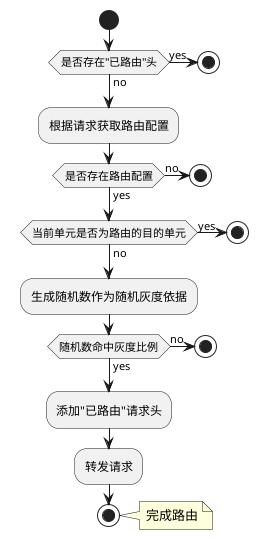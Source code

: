 @startuml
start
if(是否存在"已路由"头) then (no);
else(yes)
stop
endif
:根据请求获取路由配置;
if(是否存在路由配置) then (yes);
else(no)
stop
endif
if(当前单元是否为路由的目的单元) then (no);
else(yes)
stop
endif
:生成随机数作为随机灰度依据;
if(随机数命中灰度比例) then (yes);
else(no)
stop
endif
:添加"已路由"请求头;
:转发请求;
stop
note right: 完成路由
@enduml
